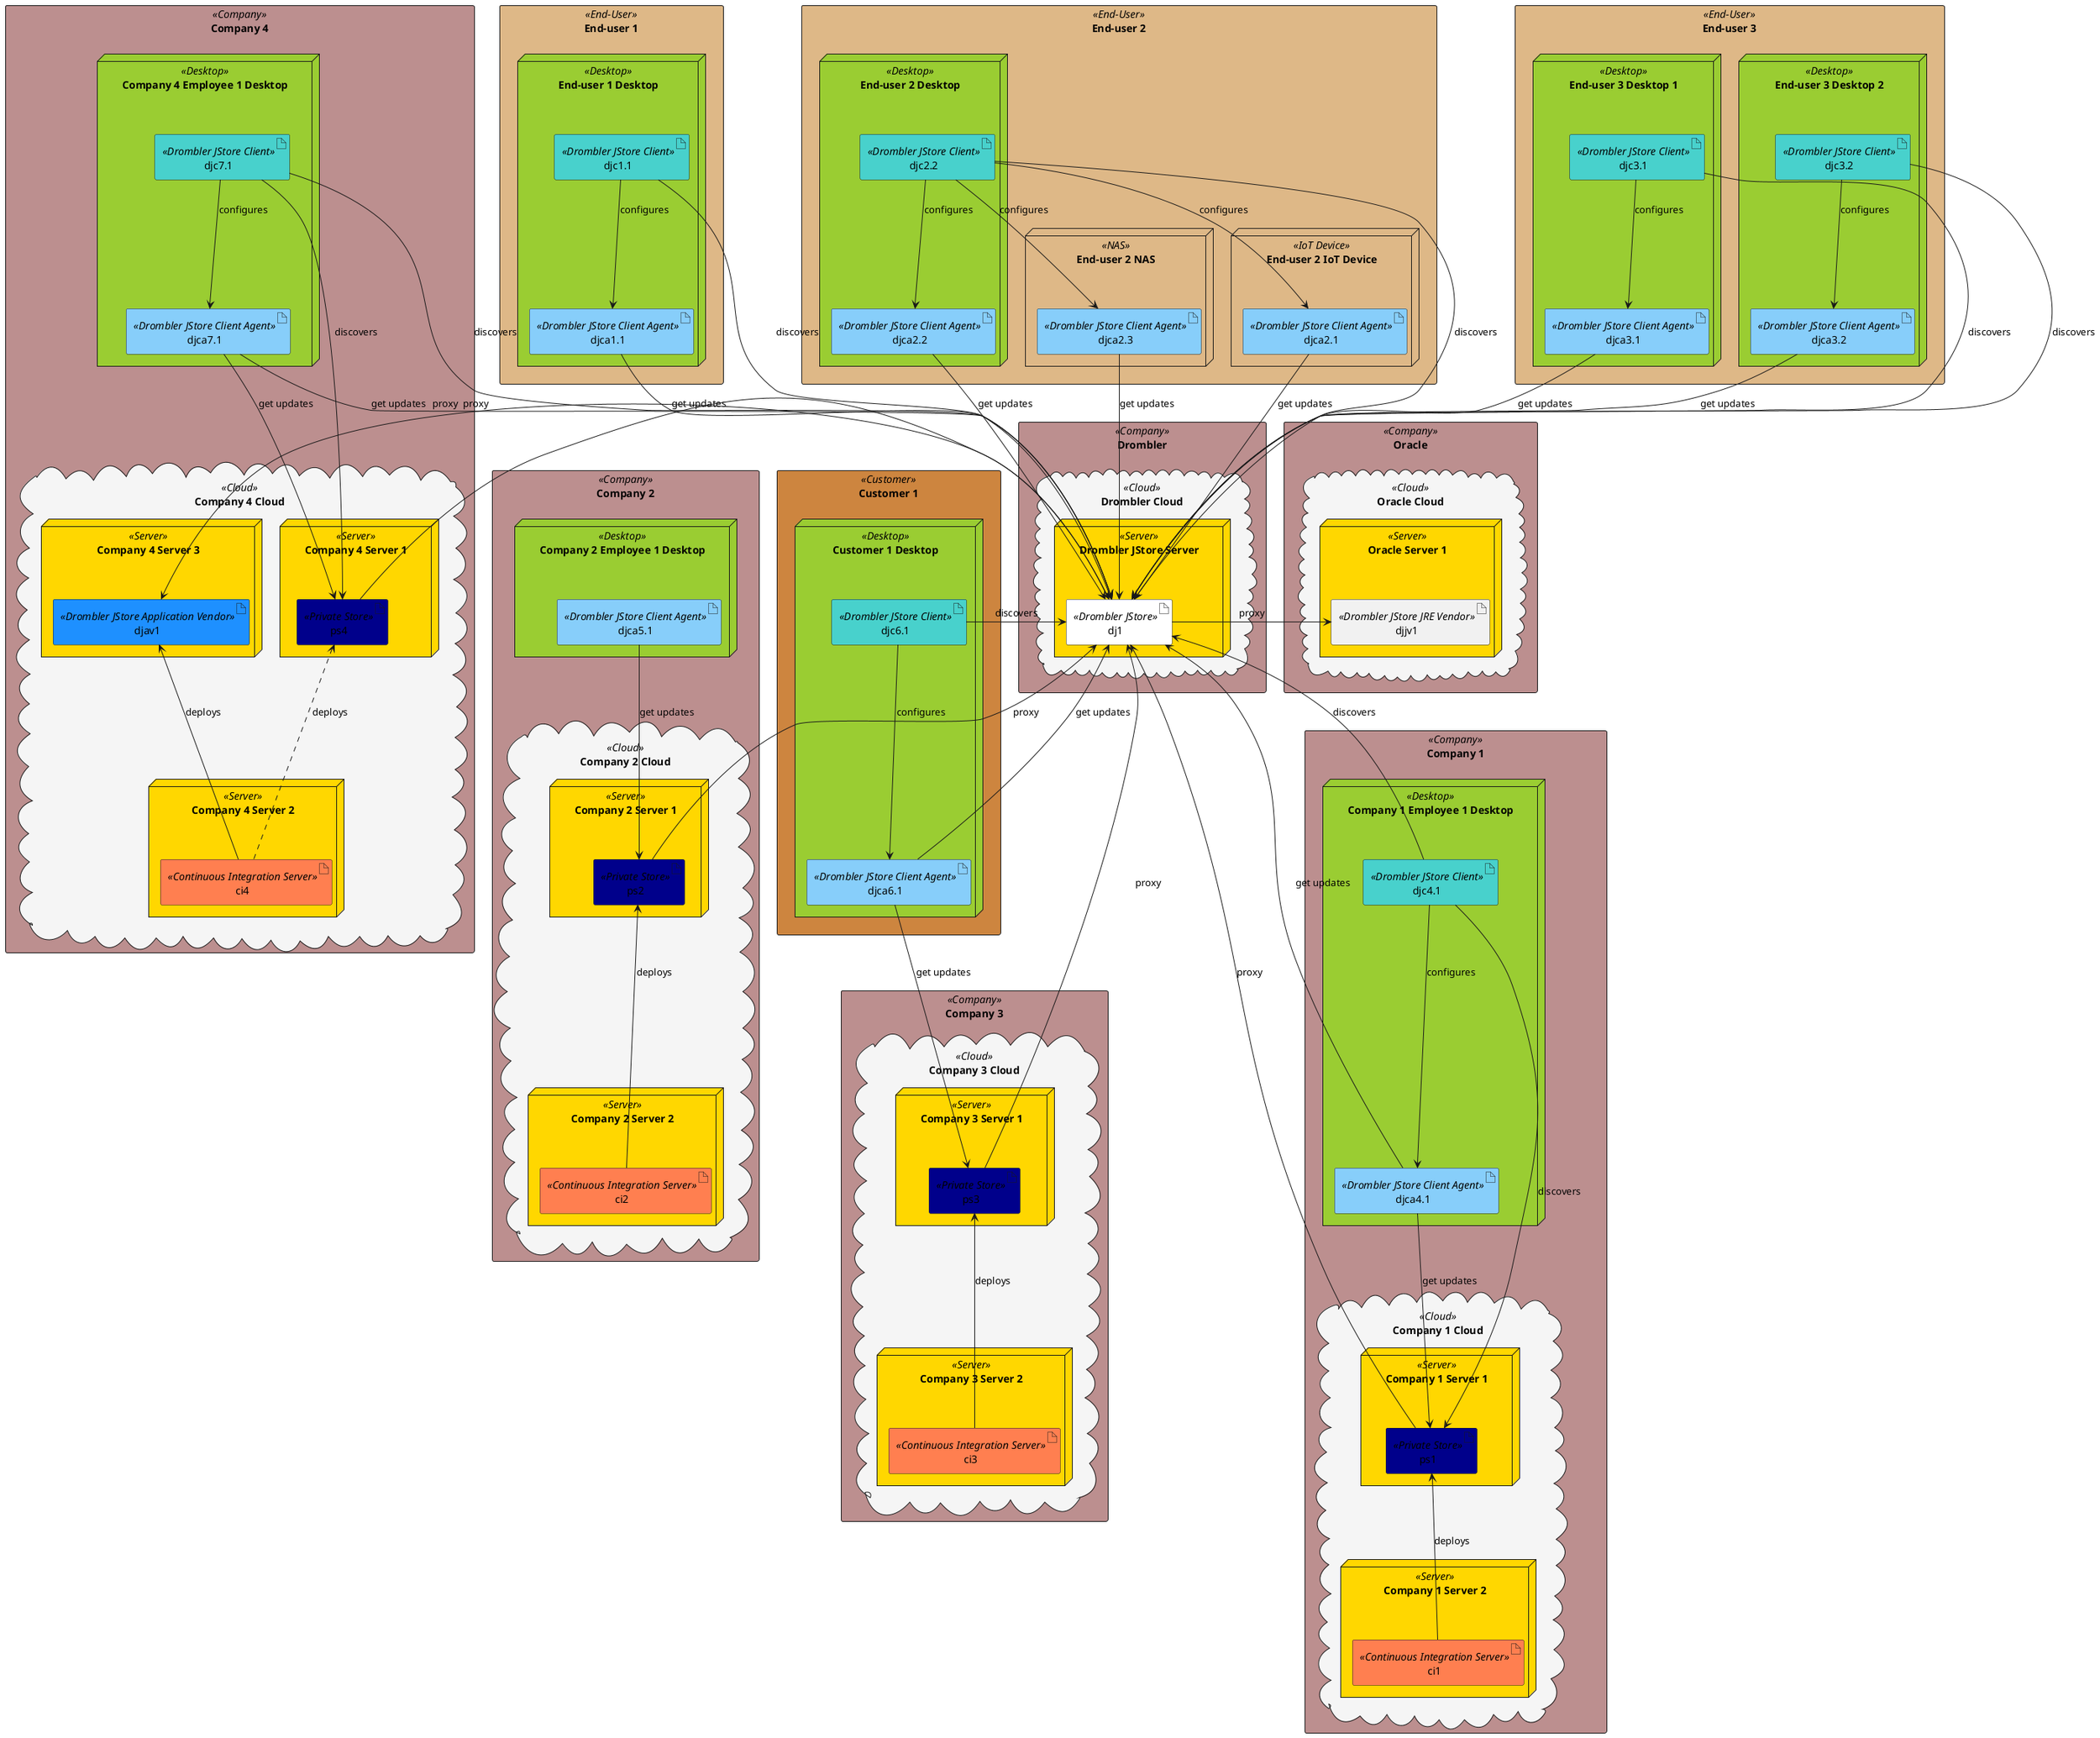 @startuml
skinparam cloud {
    BackgroundColor<<Cloud>> WhiteSmoke
}

skinparam node {
    BackgroundColor<<Desktop>> YellowGreen
    BackgroundColor<<Server>> Gold
}

skinparam artifact {
    BackgroundColor<<Drombler JStore>> DarkTurqoise
    BackgroundColor<<Drombler JStore Client Agent>> LightSkyBlue
    BackgroundColor<<Drombler JStore Client>> MediumTurquoise
    BackgroundColor<<Drombler JStore Application Vendor>> DodgerBlue
    BackgroundColor<<Private Store>> DarkBlue
    BackgroundColor<<Continuous Integration Server>> Coral
}

skinparam rectangle {
    BackgroundColor<<Company>> RosyBrown
    BackgroundColor<<End-User>> BurlyWood
    BackgroundColor<<Customer>> Peru
}

rectangle Drombler <<Company>>{
    cloud "Drombler Cloud" <<Cloud>>{
        node "Drombler JStore Server" <<Server>>{
            artifact dj1 <<Drombler JStore>>
        }
    }
}

rectangle "End-user 1" <<End-User>>{ 
    node "End-user 1 Desktop" <<Desktop>>{
        artifact djca1.1 <<Drombler JStore Client Agent>>
        artifact djc1.1 <<Drombler JStore Client>>
        djc1.1 --> djca1.1: configures
        djca1.1 --> dj1: get updates
        djc1.1 --> dj1: discovers
    }
}

rectangle "End-user 2" <<End-User>>{ 
    node "End-user 2 NAS" <<NAS>>{
        artifact djca2.3 <<Drombler JStore Client Agent>>
        djca2.3 --> dj1: get updates
    }

    node "End-user 2 IoT Device" <<IoT Device>>{
        artifact djca2.1 <<Drombler JStore Client Agent>>
        djca2.1 --> dj1: get updates
    }

    node "End-user 2 Desktop" <<Desktop>>{
        artifact djca2.2 <<Drombler JStore Client Agent>>
        artifact djc2.2 <<Drombler JStore Client>>
        djc2.2 --> djca2.2: configures
        djca2.2 --> dj1: get updates
        djc2.2 --> dj1: discovers
        djc2.2 --> djca2.1: configures
        djc2.2 --> djca2.3: configures
    }
}

rectangle "End-user 3" <<End-User>>{ 
    node "End-user 3 Desktop 1" <<Desktop>>{
        artifact djca3.1 <<Drombler JStore Client Agent>>
        artifact djc3.1 <<Drombler JStore Client>>
        djc3.1 --> djca3.1: configures
        djca3.1 --> dj1: get updates
        djc3.1 --> dj1: discovers
    }
    node "End-user 3 Desktop 2" <<Desktop>>{
        artifact djca3.2 <<Drombler JStore Client Agent>>
        artifact djc3.2 <<Drombler JStore Client>>
        djc3.2 --> djca3.2: configures
        djca3.2 --> dj1: get updates
        djc3.2 --> dj1: discovers
    }
}

rectangle "Company 1" <<Company>>{
    cloud "Company 1 Cloud" <<Cloud>>{
        node "Company 1 Server 1" <<Server>>{
            artifact ps1 <<Private Store>>
            ps1 -up-> dj1: proxy
        }

        node "Company 1 Server 2" <<Server>>{
            artifact ci1 <<Continuous Integration Server>>
            ci1 -up-> ps1: deploys
        }
    }

    node "Company 1 Employee 1 Desktop" <<Desktop>>{
        artifact djca4.1 <<Drombler JStore Client Agent>>
        artifact djc4.1 <<Drombler JStore Client>>
        djc4.1 --> djca4.1: configures
        djca4.1 -up-> dj1: get updates
        djc4.1 -up-> dj1: discovers
        djca4.1 --> ps1: get updates
        djc4.1 --> ps1: discovers
    }
}

rectangle "Company 2" <<Company>>{
    cloud "Company 2 Cloud" <<Cloud>>{
        node "Company 2 Server 1" <<Server>>{
            artifact ps2 <<Private Store>>
            ps2 -up-> dj1: proxy
        }

        node "Company 2 Server 2" <<Server>>{
            artifact ci2 <<Continuous Integration Server>>
            ci2 -up-> ps2: deploys
        }
    }

    node "Company 2 Employee 1 Desktop" <<Desktop>>{
        artifact djca5.1 <<Drombler JStore Client Agent>>
        djca5.1 --> ps2: get updates
    }
}

rectangle "Company 3" <<Company>>{
    cloud "Company 3 Cloud" <<Cloud>>{
        node "Company 3 Server 1" <<Server>>{
            artifact ps3 <<Private Store>>
            ps3 -left-> dj1: proxy
        }

        node "Company 3 Server 2" <<Server>>{
            artifact ci3 <<Continuous Integration Server>>
            ci3 -up-> ps3: deploys
        }
    }
}

rectangle "Customer 1" <<Customer>>{
    node "Customer 1 Desktop" <<Desktop>>{
        artifact djca6.1 <<Drombler JStore Client Agent>>
        artifact djc6.1 <<Drombler JStore Client>>
        djc6.1 --> djca6.1: configures
        djca6.1 -left-> dj1: get updates
        djc6.1 -left-> dj1: discovers            
        djca6.1 -down-> ps3: get updates
    }
}

rectangle "Company 4" <<Company>>{
    cloud "Company 4 Cloud" <<Cloud>>{
        node "Company 4 Server 1" <<Server>>{
            artifact ps4 <<Private Store>>
            ps4 -right-> dj1: proxy
        }

        node "Company 4 Server 3" <<Server>>{
            artifact djav1 <<Drombler JStore Application Vendor>>
            dj1 -left-> djav1: proxy
        }

        node "Company 4 Server 2" <<Server>>{
            artifact ci4 <<Continuous Integration Server>>
            ci4 .up.> ps4: deploys
            ci4 -up-> djav1: deploys
        }
    }

    node "Company 4 Employee 1 Desktop" <<Desktop>>{
        artifact djca7.1 <<Drombler JStore Client Agent>>
        artifact djc7.1 <<Drombler JStore Client>>
        djc7.1 --> djca7.1: configures
        djca7.1 -right-> dj1: get updates
        djc7.1 -right-> dj1: discovers
        djca7.1 --> ps4: get updates
        djc7.1 --> ps4: discovers
    }
}

rectangle "Oracle" <<Company>>{
    cloud "Oracle Cloud" <<Cloud>>{
        node "Oracle Server 1" <<Server>>{
            artifact djjv1 <<Drombler JStore JRE Vendor>>
            dj1 -left-> djjv1: proxy
        }
    }
}
@enduml
